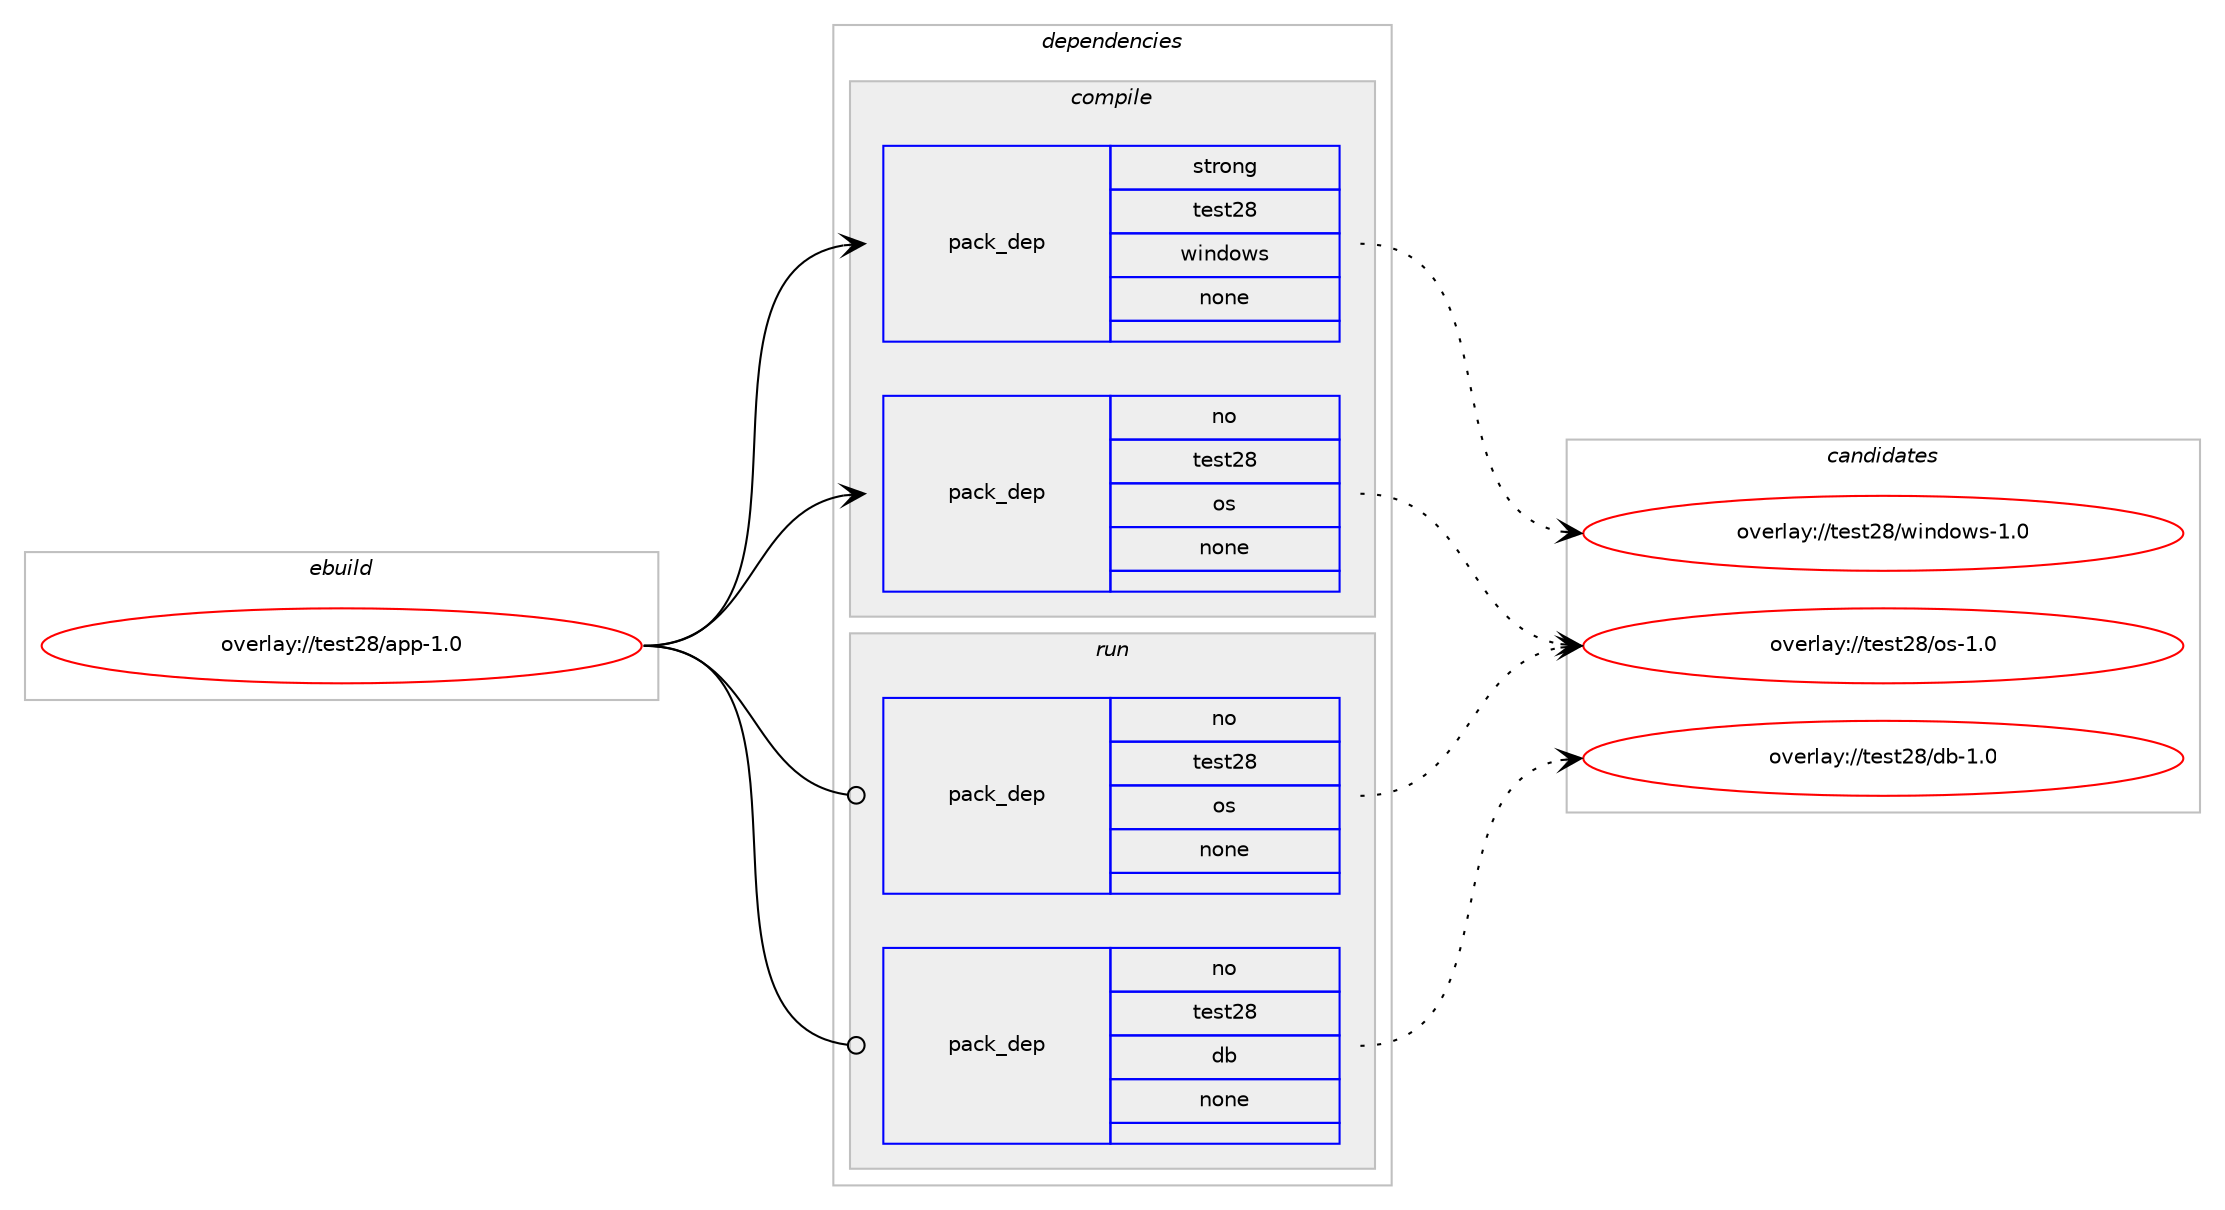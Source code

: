 digraph prolog {

# *************
# Graph options
# *************

newrank=true;
concentrate=true;
compound=true;
graph [rankdir=LR,fontname=Helvetica,fontsize=10,ranksep=1.5];#, ranksep=2.5, nodesep=0.2];
edge  [arrowhead=vee];
node  [fontname=Helvetica,fontsize=10];

# **********
# The ebuild
# **********

subgraph cluster_leftcol {
color=gray;
rank=same;
label=<<i>ebuild</i>>;
id [label="overlay://test28/app-1.0", color=red, width=4, href="../test28/app-1.0.svg"];
}

# ****************
# The dependencies
# ****************

subgraph cluster_midcol {
color=gray;
label=<<i>dependencies</i>>;
subgraph cluster_compile {
fillcolor="#eeeeee";
style=filled;
label=<<i>compile</i>>;
subgraph pack51 {
dependency55 [label=<<TABLE BORDER="0" CELLBORDER="1" CELLSPACING="0" CELLPADDING="4" WIDTH="220"><TR><TD ROWSPAN="6" CELLPADDING="30">pack_dep</TD></TR><TR><TD WIDTH="110">no</TD></TR><TR><TD>test28</TD></TR><TR><TD>os</TD></TR><TR><TD>none</TD></TR><TR><TD></TD></TR></TABLE>>, shape=none, color=blue];
}
id:e -> dependency55:w [weight=20,style="solid",arrowhead="vee"];
subgraph pack52 {
dependency56 [label=<<TABLE BORDER="0" CELLBORDER="1" CELLSPACING="0" CELLPADDING="4" WIDTH="220"><TR><TD ROWSPAN="6" CELLPADDING="30">pack_dep</TD></TR><TR><TD WIDTH="110">strong</TD></TR><TR><TD>test28</TD></TR><TR><TD>windows</TD></TR><TR><TD>none</TD></TR><TR><TD></TD></TR></TABLE>>, shape=none, color=blue];
}
id:e -> dependency56:w [weight=20,style="solid",arrowhead="vee"];
}
subgraph cluster_compileandrun {
fillcolor="#eeeeee";
style=filled;
label=<<i>compile and run</i>>;
}
subgraph cluster_run {
fillcolor="#eeeeee";
style=filled;
label=<<i>run</i>>;
subgraph pack53 {
dependency57 [label=<<TABLE BORDER="0" CELLBORDER="1" CELLSPACING="0" CELLPADDING="4" WIDTH="220"><TR><TD ROWSPAN="6" CELLPADDING="30">pack_dep</TD></TR><TR><TD WIDTH="110">no</TD></TR><TR><TD>test28</TD></TR><TR><TD>db</TD></TR><TR><TD>none</TD></TR><TR><TD></TD></TR></TABLE>>, shape=none, color=blue];
}
id:e -> dependency57:w [weight=20,style="solid",arrowhead="odot"];
subgraph pack54 {
dependency58 [label=<<TABLE BORDER="0" CELLBORDER="1" CELLSPACING="0" CELLPADDING="4" WIDTH="220"><TR><TD ROWSPAN="6" CELLPADDING="30">pack_dep</TD></TR><TR><TD WIDTH="110">no</TD></TR><TR><TD>test28</TD></TR><TR><TD>os</TD></TR><TR><TD>none</TD></TR><TR><TD></TD></TR></TABLE>>, shape=none, color=blue];
}
id:e -> dependency58:w [weight=20,style="solid",arrowhead="odot"];
}
}

# **************
# The candidates
# **************

subgraph cluster_choices {
rank=same;
color=gray;
label=<<i>candidates</i>>;

subgraph choice51 {
color=black;
nodesep=1;
choiceoverlay11610111511650564711111545494648 [label="overlay://test28/os-1.0", color=red, width=4,href="../test28/os-1.0.svg"];
dependency55:e -> choiceoverlay11610111511650564711111545494648:w [style=dotted,weight="100"];
}
subgraph choice52 {
color=black;
nodesep=1;
choiceoverlay11610111511650564711910511010011111911545494648 [label="overlay://test28/windows-1.0", color=red, width=4,href="../test28/windows-1.0.svg"];
dependency56:e -> choiceoverlay11610111511650564711910511010011111911545494648:w [style=dotted,weight="100"];
}
subgraph choice53 {
color=black;
nodesep=1;
choiceoverlay1161011151165056471009845494648 [label="overlay://test28/db-1.0", color=red, width=4,href="../test28/db-1.0.svg"];
dependency57:e -> choiceoverlay1161011151165056471009845494648:w [style=dotted,weight="100"];
}
subgraph choice54 {
color=black;
nodesep=1;
choiceoverlay11610111511650564711111545494648 [label="overlay://test28/os-1.0", color=red, width=4,href="../test28/os-1.0.svg"];
dependency58:e -> choiceoverlay11610111511650564711111545494648:w [style=dotted,weight="100"];
}
}

}
